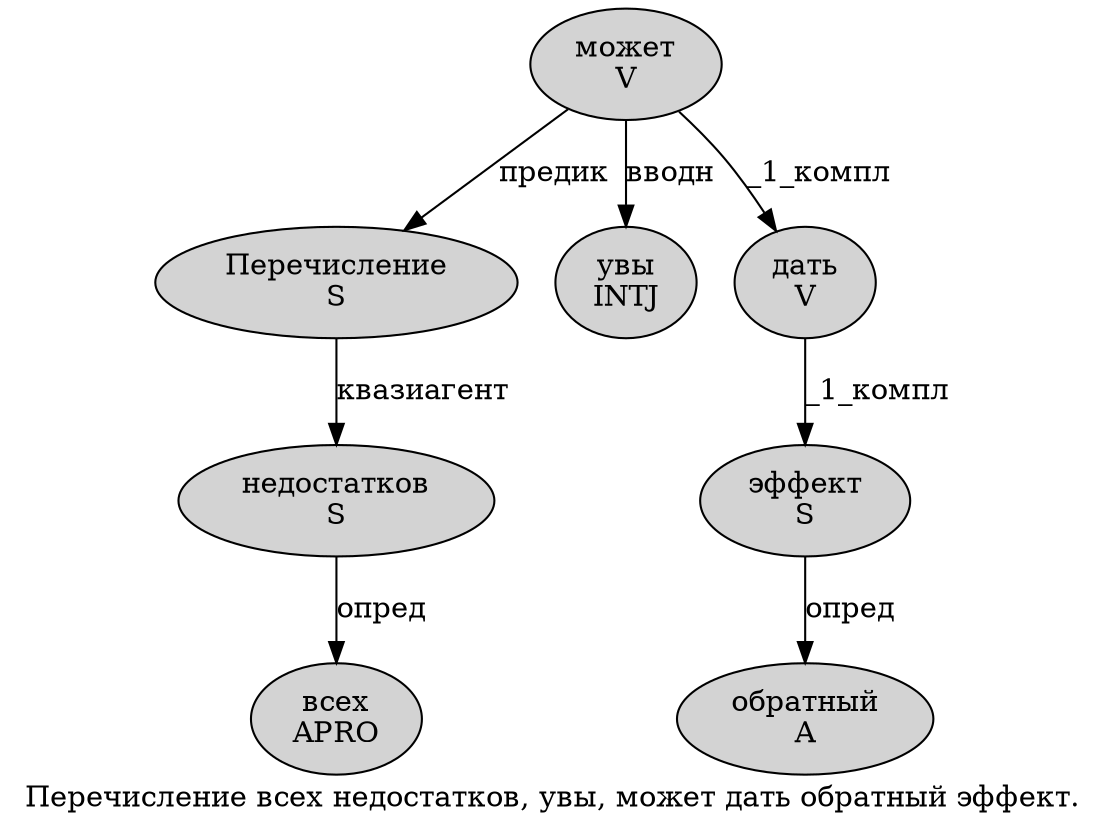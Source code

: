 digraph SENTENCE_3604 {
	graph [label="Перечисление всех недостатков, увы, может дать обратный эффект."]
	node [style=filled]
		0 [label="Перечисление
S" color="" fillcolor=lightgray penwidth=1 shape=ellipse]
		1 [label="всех
APRO" color="" fillcolor=lightgray penwidth=1 shape=ellipse]
		2 [label="недостатков
S" color="" fillcolor=lightgray penwidth=1 shape=ellipse]
		4 [label="увы
INTJ" color="" fillcolor=lightgray penwidth=1 shape=ellipse]
		6 [label="может
V" color="" fillcolor=lightgray penwidth=1 shape=ellipse]
		7 [label="дать
V" color="" fillcolor=lightgray penwidth=1 shape=ellipse]
		8 [label="обратный
A" color="" fillcolor=lightgray penwidth=1 shape=ellipse]
		9 [label="эффект
S" color="" fillcolor=lightgray penwidth=1 shape=ellipse]
			7 -> 9 [label="_1_компл"]
			9 -> 8 [label="опред"]
			6 -> 0 [label="предик"]
			6 -> 4 [label="вводн"]
			6 -> 7 [label="_1_компл"]
			0 -> 2 [label="квазиагент"]
			2 -> 1 [label="опред"]
}